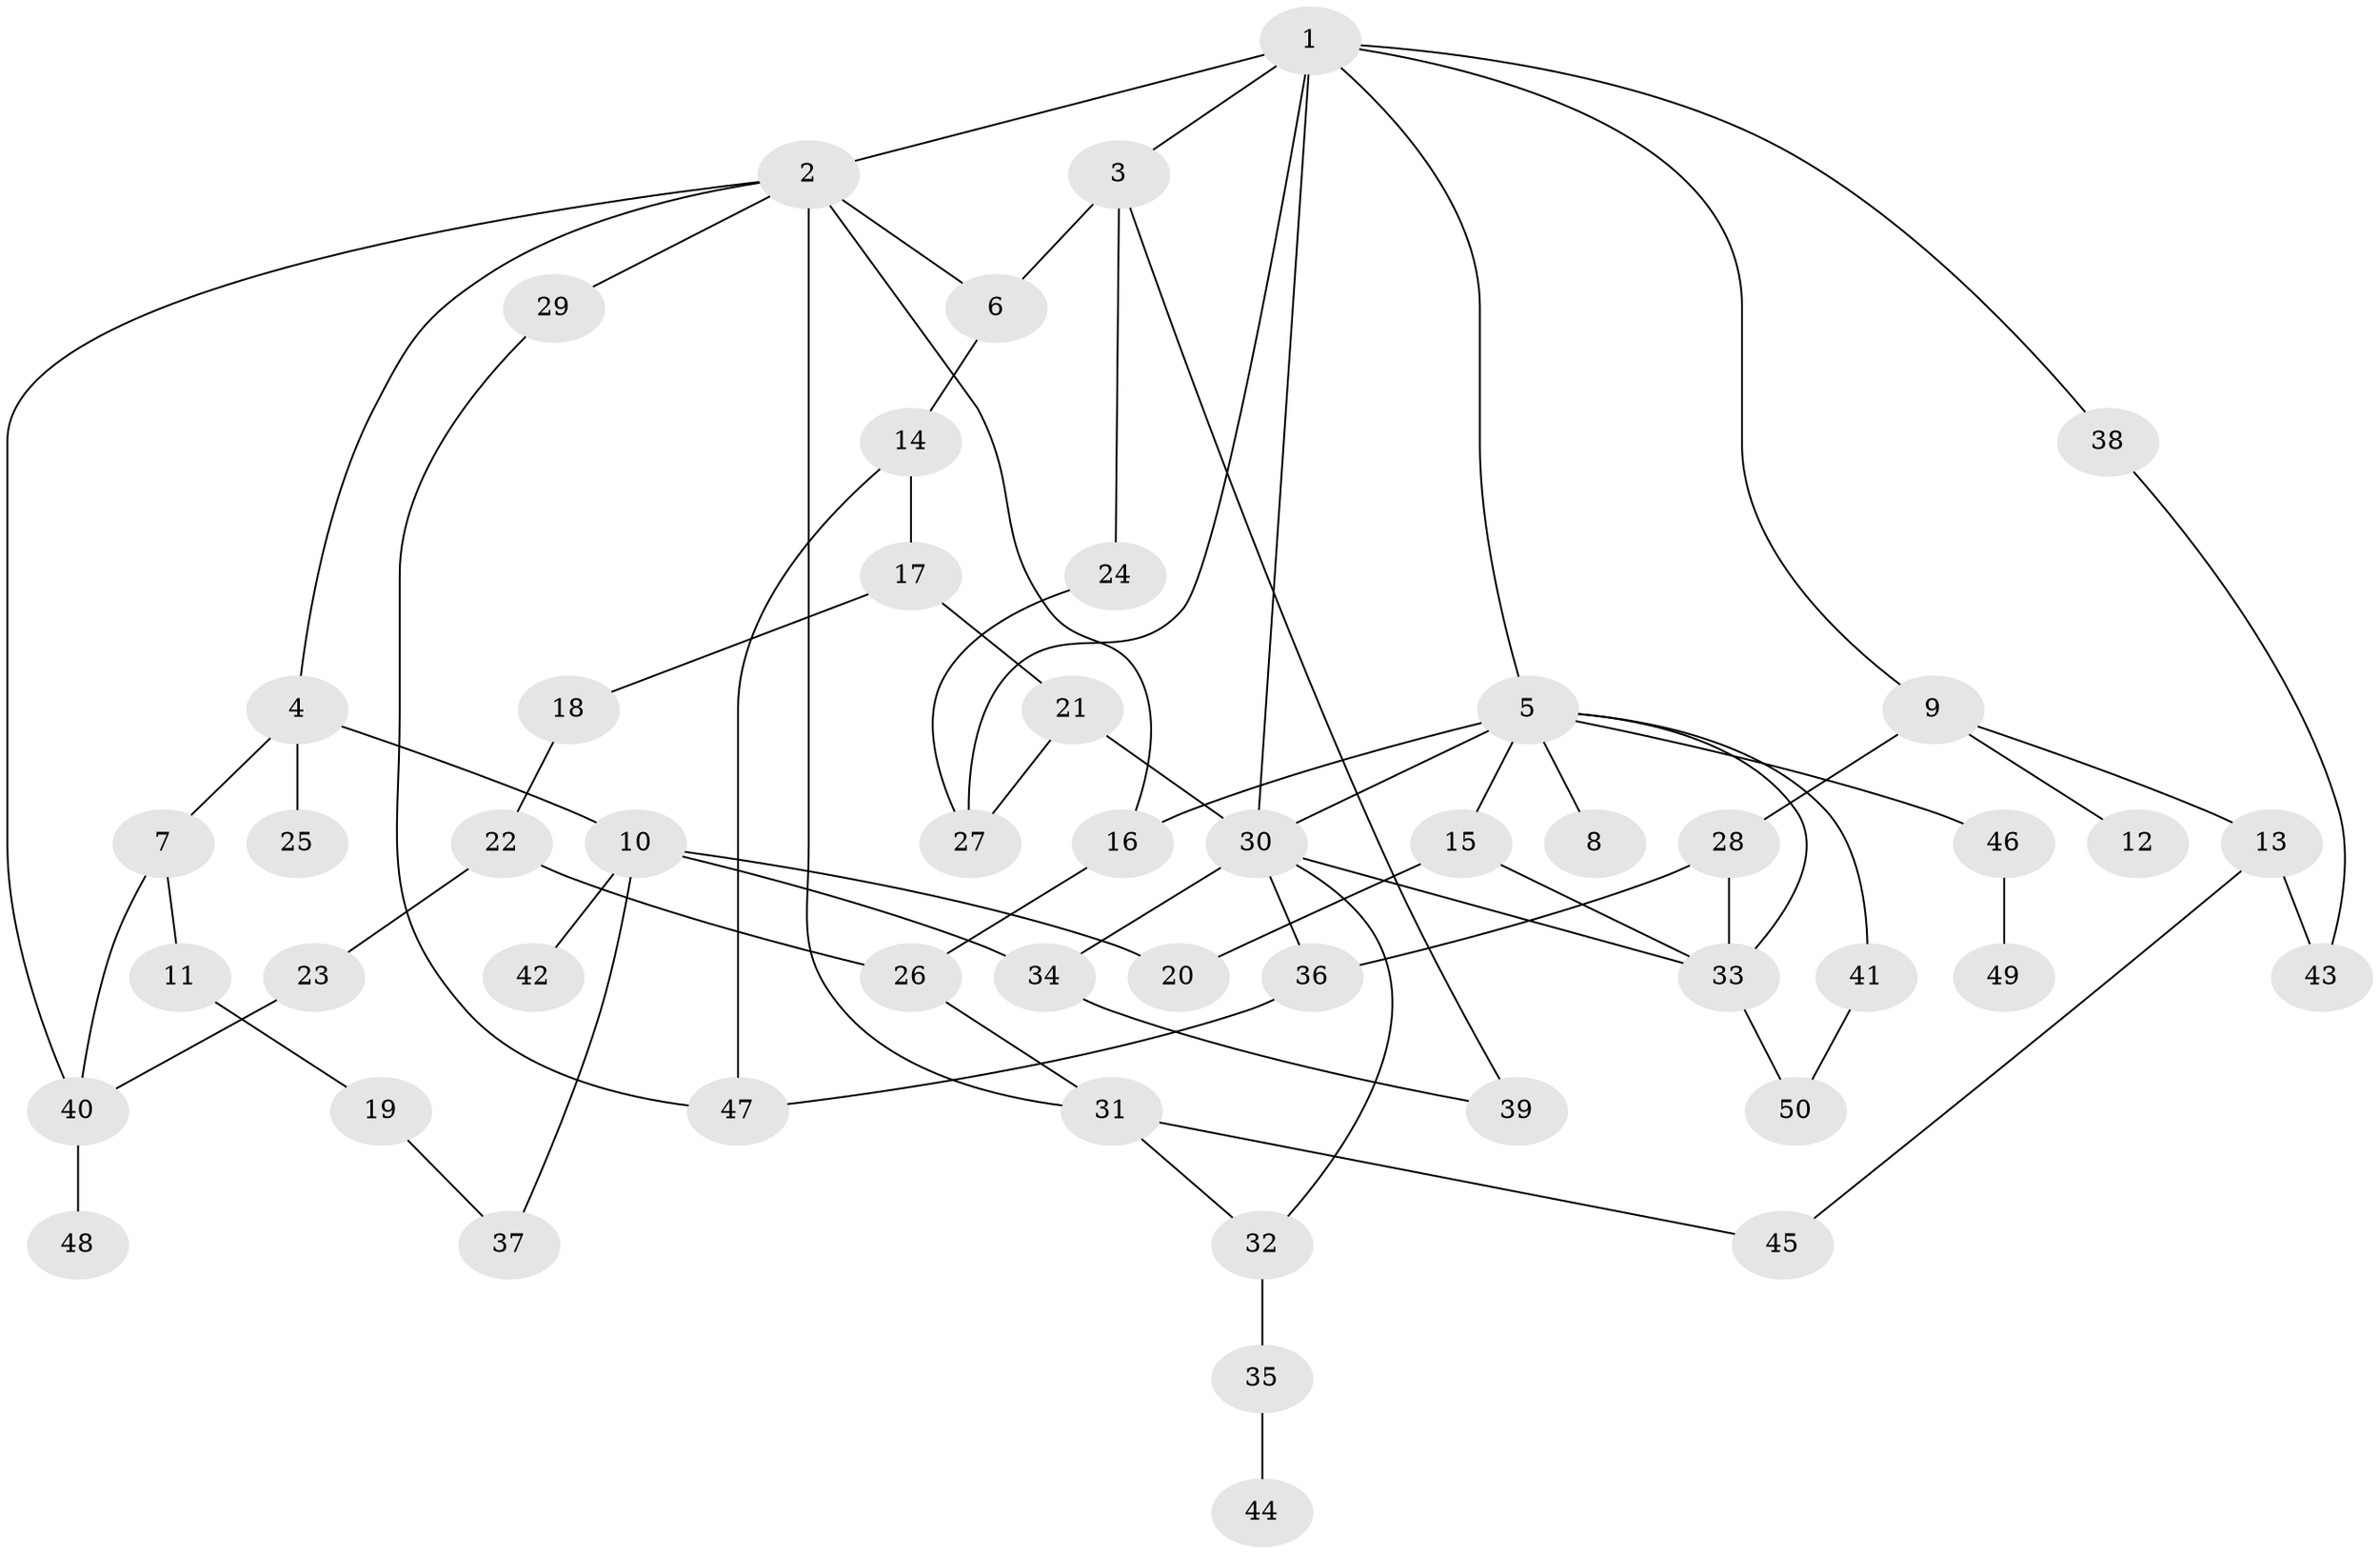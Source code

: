 // coarse degree distribution, {3: 0.23529411764705882, 5: 0.17647058823529413, 4: 0.17647058823529413, 2: 0.11764705882352941, 7: 0.11764705882352941, 1: 0.17647058823529413}
// Generated by graph-tools (version 1.1) at 2025/36/03/04/25 23:36:00]
// undirected, 50 vertices, 73 edges
graph export_dot {
  node [color=gray90,style=filled];
  1;
  2;
  3;
  4;
  5;
  6;
  7;
  8;
  9;
  10;
  11;
  12;
  13;
  14;
  15;
  16;
  17;
  18;
  19;
  20;
  21;
  22;
  23;
  24;
  25;
  26;
  27;
  28;
  29;
  30;
  31;
  32;
  33;
  34;
  35;
  36;
  37;
  38;
  39;
  40;
  41;
  42;
  43;
  44;
  45;
  46;
  47;
  48;
  49;
  50;
  1 -- 2;
  1 -- 3;
  1 -- 5;
  1 -- 9;
  1 -- 38;
  1 -- 27;
  1 -- 30;
  2 -- 4;
  2 -- 29;
  2 -- 31;
  2 -- 16;
  2 -- 6;
  2 -- 40;
  3 -- 6;
  3 -- 24;
  3 -- 39;
  4 -- 7;
  4 -- 10;
  4 -- 25;
  5 -- 8;
  5 -- 15;
  5 -- 16;
  5 -- 41;
  5 -- 46;
  5 -- 30;
  5 -- 33;
  6 -- 14;
  7 -- 11;
  7 -- 40;
  9 -- 12;
  9 -- 13;
  9 -- 28;
  10 -- 37;
  10 -- 42;
  10 -- 34;
  10 -- 20;
  11 -- 19;
  13 -- 45;
  13 -- 43;
  14 -- 17;
  14 -- 47;
  15 -- 20;
  15 -- 33;
  16 -- 26;
  17 -- 18;
  17 -- 21;
  18 -- 22;
  19 -- 37;
  21 -- 27;
  21 -- 30;
  22 -- 23;
  22 -- 26;
  23 -- 40;
  24 -- 27;
  26 -- 31;
  28 -- 36;
  28 -- 33;
  29 -- 47;
  30 -- 32;
  30 -- 33;
  30 -- 34;
  30 -- 36;
  31 -- 32;
  31 -- 45;
  32 -- 35;
  33 -- 50;
  34 -- 39;
  35 -- 44;
  36 -- 47;
  38 -- 43;
  40 -- 48;
  41 -- 50;
  46 -- 49;
}
